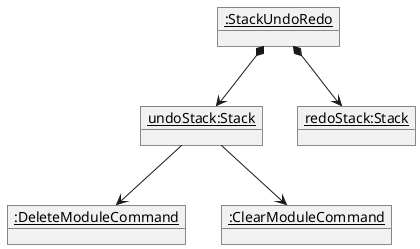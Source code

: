 @startuml
object "__:StackUndoRedo__" as s1
object "__undoStack:Stack__" as s2
object "__redoStack:Stack__" as s3
object "__:DeleteModuleCommand__" as d1
object "__:ClearModuleCommand__" as a1

s1 *--> s2
s1 *--> s3
s2 --> d1
s2 --> a1
@enduml
